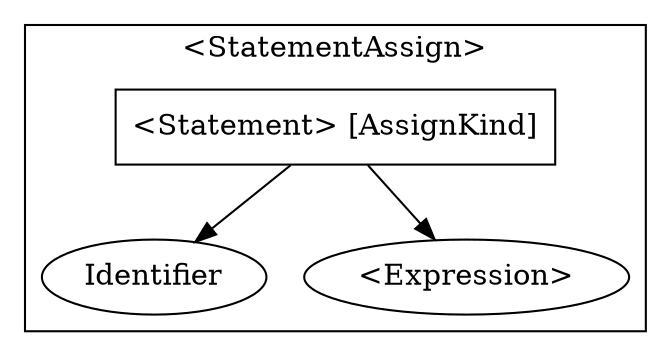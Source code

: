 digraph {

    subgraph clusterStatementAssign {
        label="<StatementAssign>"
        statementAssign[shape="box" label="<Statement> [AssignKind]"];
        statementA1[label="Identifier"];
        statementA2[label="<Expression>"];
    }

    {
        statementAssign -> statementA1;
        statementAssign -> statementA2;
    }
}